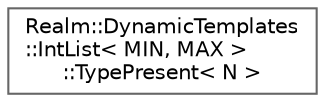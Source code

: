 digraph "Graphical Class Hierarchy"
{
 // LATEX_PDF_SIZE
  bgcolor="transparent";
  edge [fontname=Helvetica,fontsize=10,labelfontname=Helvetica,labelfontsize=10];
  node [fontname=Helvetica,fontsize=10,shape=box,height=0.2,width=0.4];
  rankdir="LR";
  Node0 [id="Node000000",label="Realm::DynamicTemplates\l::IntList\< MIN, MAX \>\l::TypePresent\< N \>",height=0.2,width=0.4,color="grey40", fillcolor="white", style="filled",URL="$structRealm_1_1DynamicTemplates_1_1IntList_1_1TypePresent.html",tooltip=" "];
}
